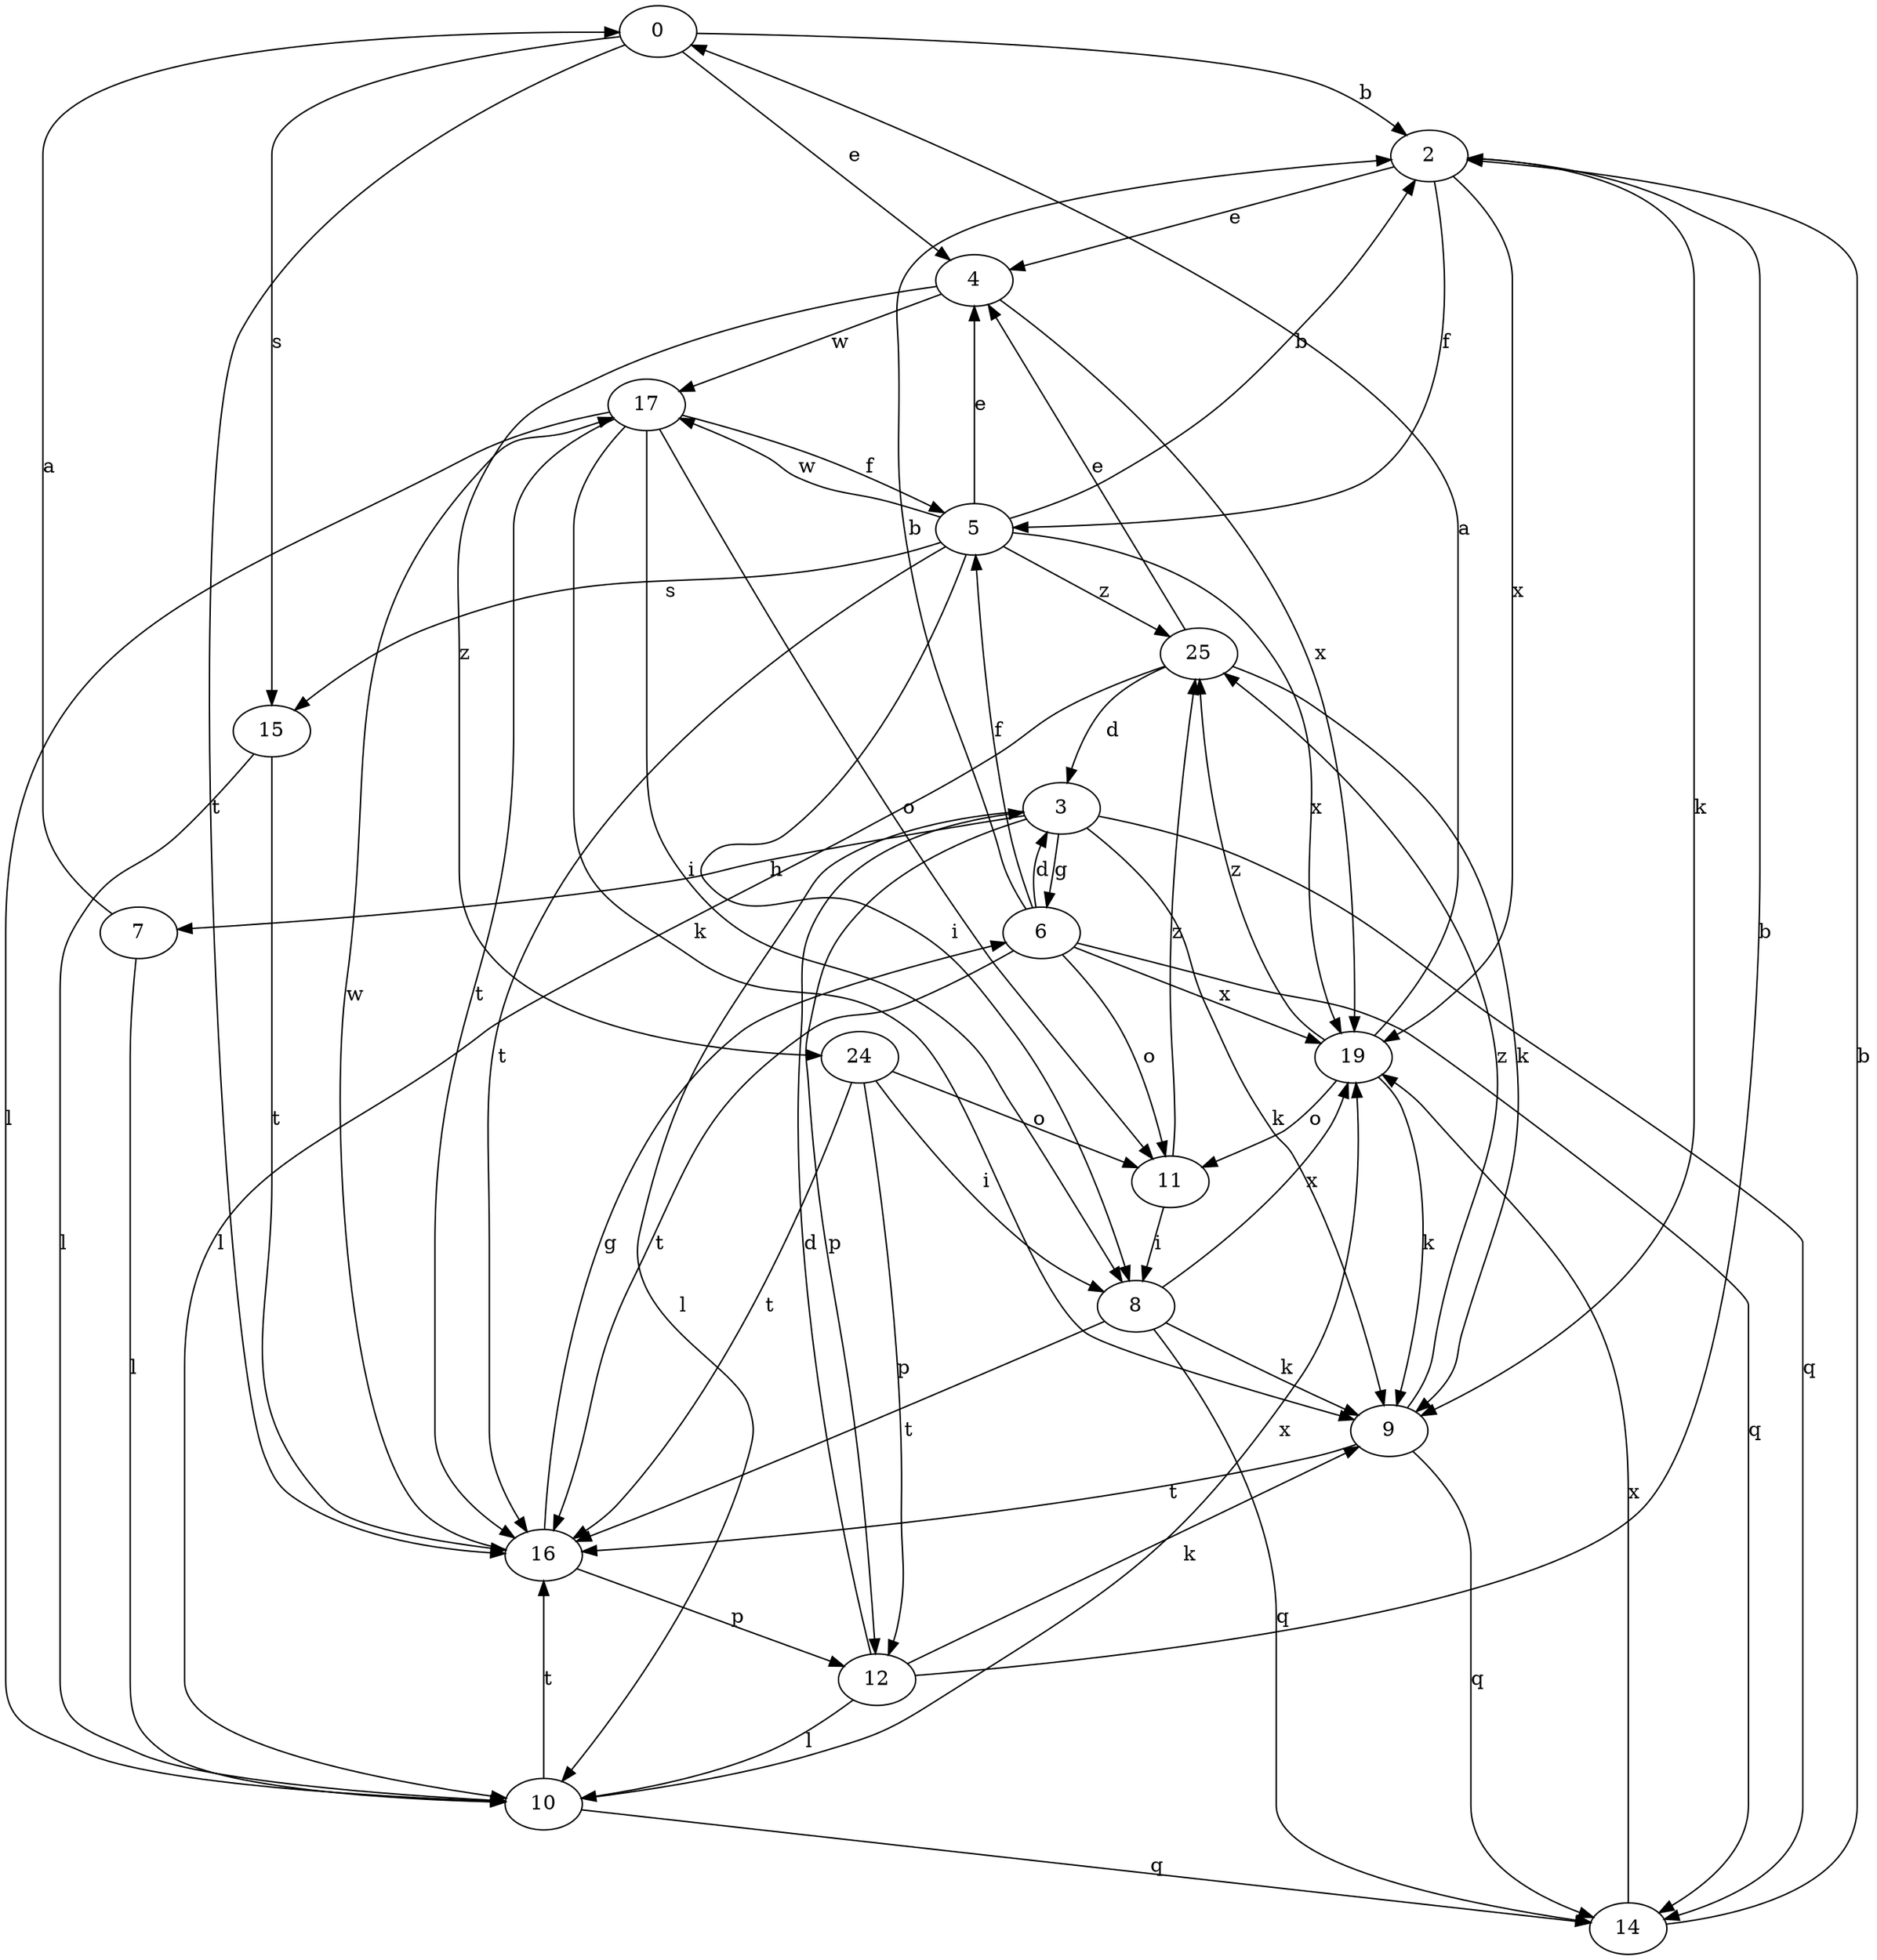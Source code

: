 strict digraph  {
0;
2;
3;
4;
5;
6;
7;
8;
9;
10;
11;
12;
14;
15;
16;
17;
19;
24;
25;
0 -> 2  [label=b];
0 -> 4  [label=e];
0 -> 15  [label=s];
0 -> 16  [label=t];
2 -> 4  [label=e];
2 -> 5  [label=f];
2 -> 9  [label=k];
2 -> 19  [label=x];
3 -> 6  [label=g];
3 -> 7  [label=h];
3 -> 9  [label=k];
3 -> 10  [label=l];
3 -> 12  [label=p];
3 -> 14  [label=q];
4 -> 17  [label=w];
4 -> 19  [label=x];
4 -> 24  [label=z];
5 -> 2  [label=b];
5 -> 4  [label=e];
5 -> 8  [label=i];
5 -> 15  [label=s];
5 -> 16  [label=t];
5 -> 17  [label=w];
5 -> 19  [label=x];
5 -> 25  [label=z];
6 -> 2  [label=b];
6 -> 3  [label=d];
6 -> 5  [label=f];
6 -> 11  [label=o];
6 -> 14  [label=q];
6 -> 16  [label=t];
6 -> 19  [label=x];
7 -> 0  [label=a];
7 -> 10  [label=l];
8 -> 9  [label=k];
8 -> 14  [label=q];
8 -> 16  [label=t];
8 -> 19  [label=x];
9 -> 14  [label=q];
9 -> 16  [label=t];
9 -> 25  [label=z];
10 -> 14  [label=q];
10 -> 16  [label=t];
10 -> 19  [label=x];
11 -> 8  [label=i];
11 -> 25  [label=z];
12 -> 2  [label=b];
12 -> 3  [label=d];
12 -> 9  [label=k];
12 -> 10  [label=l];
14 -> 2  [label=b];
14 -> 19  [label=x];
15 -> 10  [label=l];
15 -> 16  [label=t];
16 -> 6  [label=g];
16 -> 12  [label=p];
16 -> 17  [label=w];
17 -> 5  [label=f];
17 -> 8  [label=i];
17 -> 9  [label=k];
17 -> 10  [label=l];
17 -> 11  [label=o];
17 -> 16  [label=t];
19 -> 0  [label=a];
19 -> 9  [label=k];
19 -> 11  [label=o];
19 -> 25  [label=z];
24 -> 8  [label=i];
24 -> 11  [label=o];
24 -> 12  [label=p];
24 -> 16  [label=t];
25 -> 3  [label=d];
25 -> 4  [label=e];
25 -> 9  [label=k];
25 -> 10  [label=l];
}

